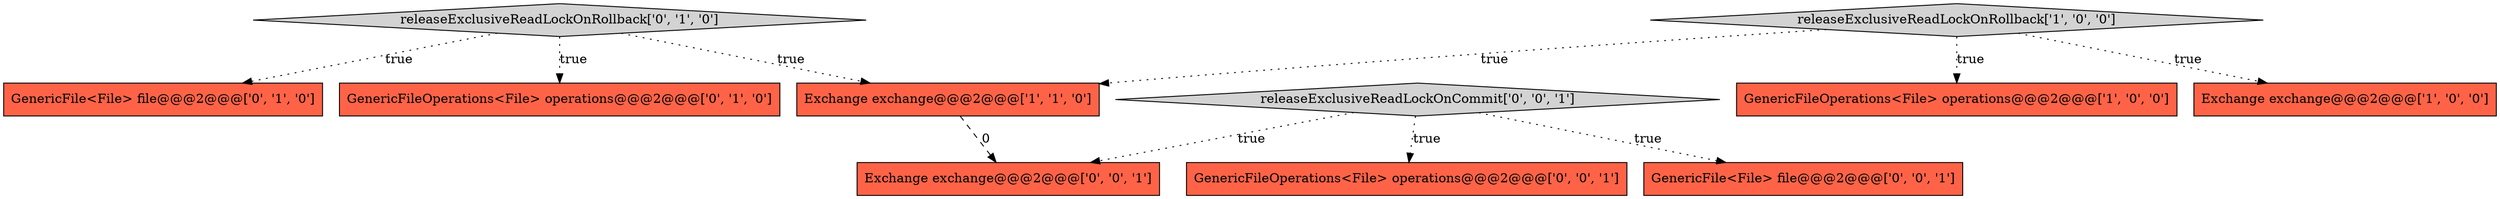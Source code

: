 digraph {
5 [style = filled, label = "GenericFile<File> file@@@2@@@['0', '1', '0']", fillcolor = tomato, shape = box image = "AAA0AAABBB2BBB"];
2 [style = filled, label = "releaseExclusiveReadLockOnRollback['1', '0', '0']", fillcolor = lightgray, shape = diamond image = "AAA0AAABBB1BBB"];
6 [style = filled, label = "GenericFileOperations<File> operations@@@2@@@['0', '1', '0']", fillcolor = tomato, shape = box image = "AAA0AAABBB2BBB"];
8 [style = filled, label = "releaseExclusiveReadLockOnCommit['0', '0', '1']", fillcolor = lightgray, shape = diamond image = "AAA0AAABBB3BBB"];
7 [style = filled, label = "GenericFileOperations<File> operations@@@2@@@['0', '0', '1']", fillcolor = tomato, shape = box image = "AAA0AAABBB3BBB"];
4 [style = filled, label = "releaseExclusiveReadLockOnRollback['0', '1', '0']", fillcolor = lightgray, shape = diamond image = "AAA0AAABBB2BBB"];
3 [style = filled, label = "Exchange exchange@@@2@@@['1', '1', '0']", fillcolor = tomato, shape = box image = "AAA0AAABBB1BBB"];
1 [style = filled, label = "GenericFileOperations<File> operations@@@2@@@['1', '0', '0']", fillcolor = tomato, shape = box image = "AAA0AAABBB1BBB"];
0 [style = filled, label = "Exchange exchange@@@2@@@['1', '0', '0']", fillcolor = tomato, shape = box image = "AAA0AAABBB1BBB"];
10 [style = filled, label = "Exchange exchange@@@2@@@['0', '0', '1']", fillcolor = tomato, shape = box image = "AAA0AAABBB3BBB"];
9 [style = filled, label = "GenericFile<File> file@@@2@@@['0', '0', '1']", fillcolor = tomato, shape = box image = "AAA0AAABBB3BBB"];
4->5 [style = dotted, label="true"];
8->10 [style = dotted, label="true"];
2->1 [style = dotted, label="true"];
2->0 [style = dotted, label="true"];
2->3 [style = dotted, label="true"];
4->6 [style = dotted, label="true"];
4->3 [style = dotted, label="true"];
8->7 [style = dotted, label="true"];
3->10 [style = dashed, label="0"];
8->9 [style = dotted, label="true"];
}
